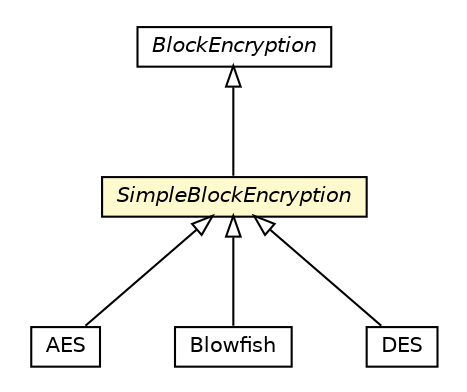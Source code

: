 #!/usr/local/bin/dot
#
# Class diagram 
# Generated by UMLGraph version R5_6-24-gf6e263 (http://www.umlgraph.org/)
#

digraph G {
	edge [fontname="Helvetica",fontsize=10,labelfontname="Helvetica",labelfontsize=10];
	node [fontname="Helvetica",fontsize=10,shape=plaintext];
	nodesep=0.25;
	ranksep=0.5;
	// org.universAAL.ontology.cryptographic.BlockEncryption
	c324388 [label=<<table title="org.universAAL.ontology.cryptographic.BlockEncryption" border="0" cellborder="1" cellspacing="0" cellpadding="2" port="p" href="./BlockEncryption.html">
		<tr><td><table border="0" cellspacing="0" cellpadding="1">
<tr><td align="center" balign="center"><font face="Helvetica-Oblique"> BlockEncryption </font></td></tr>
		</table></td></tr>
		</table>>, URL="./BlockEncryption.html", fontname="Helvetica", fontcolor="black", fontsize=10.0];
	// org.universAAL.ontology.cryptographic.SimpleBlockEncryption
	c324389 [label=<<table title="org.universAAL.ontology.cryptographic.SimpleBlockEncryption" border="0" cellborder="1" cellspacing="0" cellpadding="2" port="p" bgcolor="lemonChiffon" href="./SimpleBlockEncryption.html">
		<tr><td><table border="0" cellspacing="0" cellpadding="1">
<tr><td align="center" balign="center"><font face="Helvetica-Oblique"> SimpleBlockEncryption </font></td></tr>
		</table></td></tr>
		</table>>, URL="./SimpleBlockEncryption.html", fontname="Helvetica", fontcolor="black", fontsize=10.0];
	// org.universAAL.ontology.cryptographic.symmetric.AES
	c324394 [label=<<table title="org.universAAL.ontology.cryptographic.symmetric.AES" border="0" cellborder="1" cellspacing="0" cellpadding="2" port="p" href="./symmetric/AES.html">
		<tr><td><table border="0" cellspacing="0" cellpadding="1">
<tr><td align="center" balign="center"> AES </td></tr>
		</table></td></tr>
		</table>>, URL="./symmetric/AES.html", fontname="Helvetica", fontcolor="black", fontsize=10.0];
	// org.universAAL.ontology.cryptographic.symmetric.Blowfish
	c324395 [label=<<table title="org.universAAL.ontology.cryptographic.symmetric.Blowfish" border="0" cellborder="1" cellspacing="0" cellpadding="2" port="p" href="./symmetric/Blowfish.html">
		<tr><td><table border="0" cellspacing="0" cellpadding="1">
<tr><td align="center" balign="center"> Blowfish </td></tr>
		</table></td></tr>
		</table>>, URL="./symmetric/Blowfish.html", fontname="Helvetica", fontcolor="black", fontsize=10.0];
	// org.universAAL.ontology.cryptographic.symmetric.DES
	c324396 [label=<<table title="org.universAAL.ontology.cryptographic.symmetric.DES" border="0" cellborder="1" cellspacing="0" cellpadding="2" port="p" href="./symmetric/DES.html">
		<tr><td><table border="0" cellspacing="0" cellpadding="1">
<tr><td align="center" balign="center"> DES </td></tr>
		</table></td></tr>
		</table>>, URL="./symmetric/DES.html", fontname="Helvetica", fontcolor="black", fontsize=10.0];
	//org.universAAL.ontology.cryptographic.SimpleBlockEncryption extends org.universAAL.ontology.cryptographic.BlockEncryption
	c324388:p -> c324389:p [dir=back,arrowtail=empty];
	//org.universAAL.ontology.cryptographic.symmetric.AES extends org.universAAL.ontology.cryptographic.SimpleBlockEncryption
	c324389:p -> c324394:p [dir=back,arrowtail=empty];
	//org.universAAL.ontology.cryptographic.symmetric.Blowfish extends org.universAAL.ontology.cryptographic.SimpleBlockEncryption
	c324389:p -> c324395:p [dir=back,arrowtail=empty];
	//org.universAAL.ontology.cryptographic.symmetric.DES extends org.universAAL.ontology.cryptographic.SimpleBlockEncryption
	c324389:p -> c324396:p [dir=back,arrowtail=empty];
}

